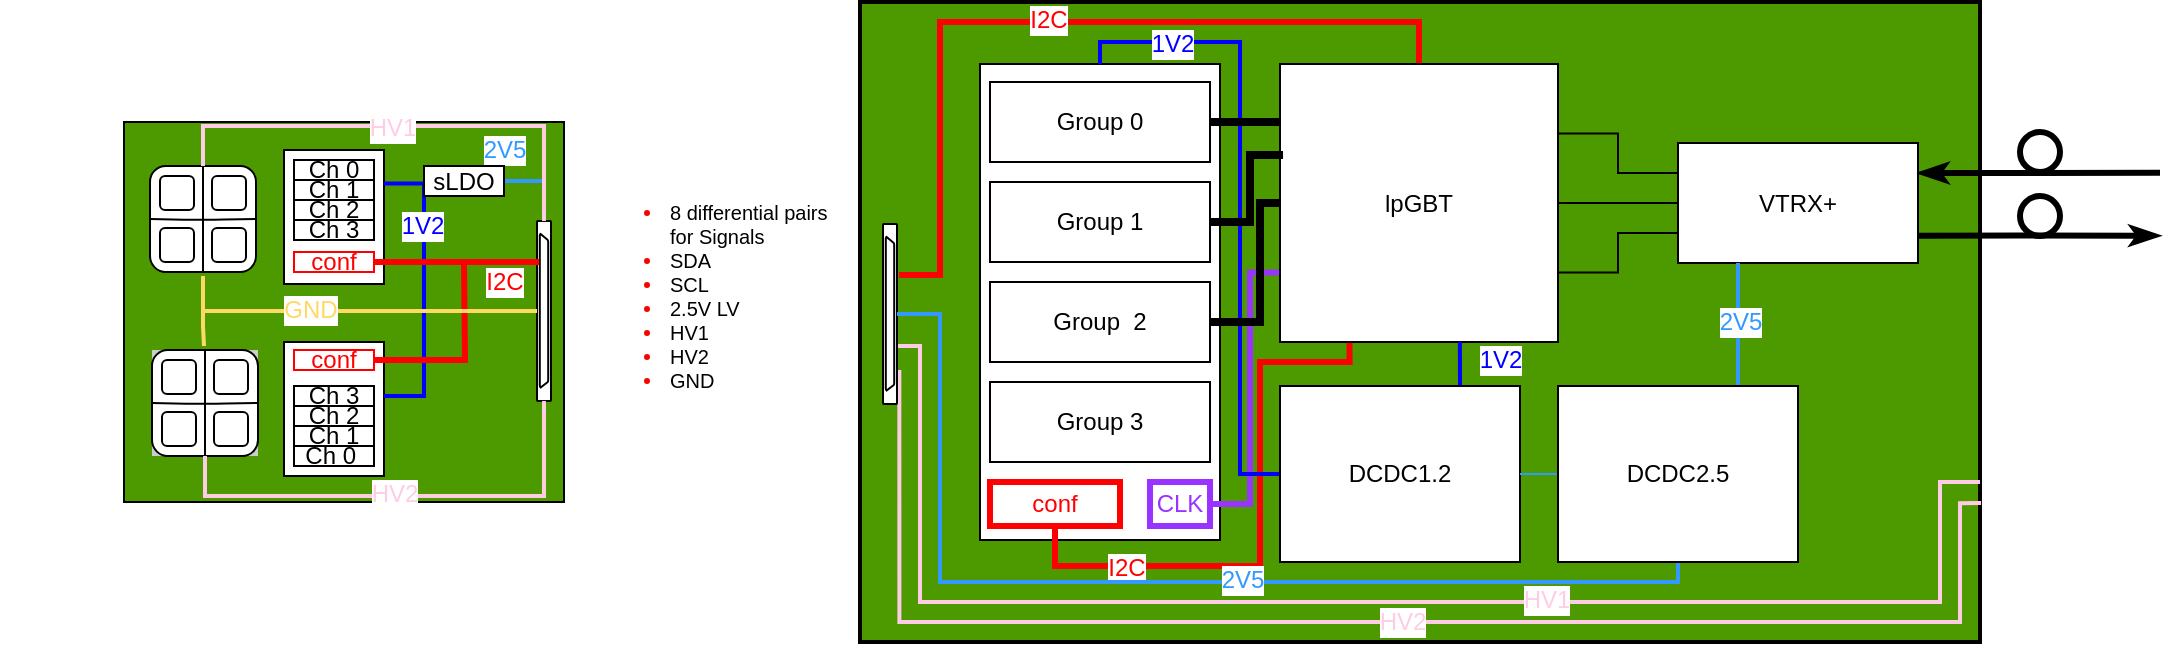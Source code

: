 <mxfile version="12.2.0" type="github" pages="1">
  <diagram id="Frn9aJNmmwSkINzCRHeM" name="Page-1">
    <mxGraphModel dx="926" dy="873" grid="1" gridSize="10" guides="1" tooltips="1" connect="1" arrows="1" fold="1" page="1" pageScale="1" pageWidth="1169" pageHeight="827" math="0" shadow="0">
      <root>
        <mxCell id="0"/>
        <mxCell id="1" parent="0"/>
        <mxCell id="MB5PJWDBHCLlXFMCpelG-78" value="" style="rounded=0;whiteSpace=wrap;html=1;strokeColor=#000000;fontColor=#FF0000;fillColor=#4D9900;strokeWidth=2;" vertex="1" parent="1">
          <mxGeometry x="510" y="70" width="560" height="320" as="geometry"/>
        </mxCell>
        <mxCell id="MB5PJWDBHCLlXFMCpelG-130" style="edgeStyle=orthogonalEdgeStyle;rounded=0;orthogonalLoop=1;jettySize=auto;html=1;exitX=1.001;exitY=0.783;exitDx=0;exitDy=0;entryX=0.189;entryY=1.167;entryDx=0;entryDy=0;entryPerimeter=0;endArrow=none;endFill=0;strokeColor=#FFCCE6;strokeWidth=2;fontColor=#FF0000;exitPerimeter=0;" edge="1" parent="1" source="MB5PJWDBHCLlXFMCpelG-78" target="MB5PJWDBHCLlXFMCpelG-80">
          <mxGeometry relative="1" as="geometry">
            <Array as="points">
              <mxPoint x="1060" y="321"/>
              <mxPoint x="1060" y="380"/>
              <mxPoint x="530" y="380"/>
            </Array>
          </mxGeometry>
        </mxCell>
        <mxCell id="MB5PJWDBHCLlXFMCpelG-144" value="&lt;font color=&quot;#ffcce6&quot;&gt;HV2&lt;/font&gt;" style="text;html=1;resizable=0;points=[];align=center;verticalAlign=middle;labelBackgroundColor=#ffffff;fontColor=#FF0000;" vertex="1" connectable="0" parent="MB5PJWDBHCLlXFMCpelG-130">
          <mxGeometry x="-0.038" relative="1" as="geometry">
            <mxPoint as="offset"/>
          </mxGeometry>
        </mxCell>
        <mxCell id="MB5PJWDBHCLlXFMCpelG-129" style="edgeStyle=orthogonalEdgeStyle;rounded=0;orthogonalLoop=1;jettySize=auto;html=1;exitX=1;exitY=0.75;exitDx=0;exitDy=0;entryX=0.322;entryY=0.976;entryDx=0;entryDy=0;entryPerimeter=0;endArrow=none;endFill=0;strokeColor=#FFCCE6;strokeWidth=2;fontColor=#FF0000;" edge="1" parent="1" source="MB5PJWDBHCLlXFMCpelG-78" target="MB5PJWDBHCLlXFMCpelG-80">
          <mxGeometry relative="1" as="geometry">
            <Array as="points">
              <mxPoint x="1050" y="310"/>
              <mxPoint x="1050" y="370"/>
              <mxPoint x="540" y="370"/>
              <mxPoint x="540" y="242"/>
            </Array>
          </mxGeometry>
        </mxCell>
        <mxCell id="MB5PJWDBHCLlXFMCpelG-143" value="&lt;font color=&quot;#ffcce6&quot;&gt;HV1&lt;/font&gt;" style="text;html=1;resizable=0;points=[];align=center;verticalAlign=middle;labelBackgroundColor=#ffffff;fontColor=#FF0000;" vertex="1" connectable="0" parent="MB5PJWDBHCLlXFMCpelG-129">
          <mxGeometry x="-0.24" y="-1" relative="1" as="geometry">
            <mxPoint as="offset"/>
          </mxGeometry>
        </mxCell>
        <mxCell id="MB5PJWDBHCLlXFMCpelG-80" value="" style="pointerEvents=1;verticalLabelPosition=bottom;shadow=0;dashed=0;align=center;fillColor=#ffffff;html=1;verticalAlign=top;strokeWidth=1;shape=mxgraph.electrical.miscellaneous.large_d_connector;rotation=-90;" vertex="1" parent="1">
          <mxGeometry x="480" y="222.5" width="90" height="7" as="geometry"/>
        </mxCell>
        <mxCell id="MB5PJWDBHCLlXFMCpelG-81" value="" style="group;fillColor=#ffffff;" vertex="1" connectable="0" parent="1">
          <mxGeometry x="80" y="130" width="255" height="192" as="geometry"/>
        </mxCell>
        <mxCell id="MB5PJWDBHCLlXFMCpelG-1" value="" style="rounded=0;whiteSpace=wrap;html=1;fillColor=#4D9900;" vertex="1" parent="MB5PJWDBHCLlXFMCpelG-81">
          <mxGeometry x="62" width="220" height="190" as="geometry"/>
        </mxCell>
        <mxCell id="MB5PJWDBHCLlXFMCpelG-17" value="" style="group" vertex="1" connectable="0" parent="MB5PJWDBHCLlXFMCpelG-81">
          <mxGeometry x="75" y="22" width="53" height="53" as="geometry"/>
        </mxCell>
        <mxCell id="MB5PJWDBHCLlXFMCpelG-16" value="" style="group" vertex="1" connectable="0" parent="MB5PJWDBHCLlXFMCpelG-17">
          <mxGeometry width="53" height="53" as="geometry"/>
        </mxCell>
        <mxCell id="MB5PJWDBHCLlXFMCpelG-15" value="" style="group" vertex="1" connectable="0" parent="MB5PJWDBHCLlXFMCpelG-16">
          <mxGeometry width="53" height="53" as="geometry"/>
        </mxCell>
        <mxCell id="MB5PJWDBHCLlXFMCpelG-12" value="" style="rounded=1;whiteSpace=wrap;html=1;" vertex="1" parent="MB5PJWDBHCLlXFMCpelG-15">
          <mxGeometry width="53" height="53" as="geometry"/>
        </mxCell>
        <mxCell id="MB5PJWDBHCLlXFMCpelG-2" value="" style="rounded=1;whiteSpace=wrap;html=1;rotation=90;" vertex="1" parent="MB5PJWDBHCLlXFMCpelG-15">
          <mxGeometry x="5" y="5" width="17" height="17" as="geometry"/>
        </mxCell>
        <mxCell id="MB5PJWDBHCLlXFMCpelG-3" value="" style="rounded=1;whiteSpace=wrap;html=1;rotation=90;direction=south;" vertex="1" parent="MB5PJWDBHCLlXFMCpelG-15">
          <mxGeometry x="5" y="31" width="17" height="17" as="geometry"/>
        </mxCell>
        <mxCell id="MB5PJWDBHCLlXFMCpelG-4" value="" style="rounded=1;whiteSpace=wrap;html=1;rotation=90;" vertex="1" parent="MB5PJWDBHCLlXFMCpelG-15">
          <mxGeometry x="31" y="5" width="17" height="17" as="geometry"/>
        </mxCell>
        <mxCell id="MB5PJWDBHCLlXFMCpelG-5" value="" style="rounded=1;whiteSpace=wrap;html=1;rotation=90;" vertex="1" parent="MB5PJWDBHCLlXFMCpelG-15">
          <mxGeometry x="31" y="31" width="17" height="17" as="geometry"/>
        </mxCell>
        <mxCell id="MB5PJWDBHCLlXFMCpelG-13" value="" style="endArrow=none;html=1;exitX=0.5;exitY=1;exitDx=0;exitDy=0;" edge="1" parent="MB5PJWDBHCLlXFMCpelG-15" source="MB5PJWDBHCLlXFMCpelG-12">
          <mxGeometry width="50" height="50" relative="1" as="geometry">
            <mxPoint x="-23.5" y="50" as="sourcePoint"/>
            <mxPoint x="26.5" as="targetPoint"/>
          </mxGeometry>
        </mxCell>
        <mxCell id="MB5PJWDBHCLlXFMCpelG-14" value="" style="endArrow=none;html=1;entryX=1;entryY=0.5;entryDx=0;entryDy=0;exitX=0;exitY=0.5;exitDx=0;exitDy=0;" edge="1" parent="MB5PJWDBHCLlXFMCpelG-15" source="MB5PJWDBHCLlXFMCpelG-12" target="MB5PJWDBHCLlXFMCpelG-12">
          <mxGeometry width="50" height="50" relative="1" as="geometry">
            <mxPoint x="-55" y="123" as="sourcePoint"/>
            <mxPoint x="-5" y="73" as="targetPoint"/>
            <Array as="points">
              <mxPoint x="27" y="27"/>
            </Array>
          </mxGeometry>
        </mxCell>
        <mxCell id="MB5PJWDBHCLlXFMCpelG-18" value="" style="group;fillColor=#CCCCCC;" vertex="1" connectable="0" parent="MB5PJWDBHCLlXFMCpelG-81">
          <mxGeometry x="76" y="114" width="53" height="53" as="geometry"/>
        </mxCell>
        <mxCell id="MB5PJWDBHCLlXFMCpelG-19" value="" style="group" vertex="1" connectable="0" parent="MB5PJWDBHCLlXFMCpelG-18">
          <mxGeometry width="53" height="53" as="geometry"/>
        </mxCell>
        <mxCell id="MB5PJWDBHCLlXFMCpelG-20" value="" style="group" vertex="1" connectable="0" parent="MB5PJWDBHCLlXFMCpelG-19">
          <mxGeometry width="53" height="53" as="geometry"/>
        </mxCell>
        <mxCell id="MB5PJWDBHCLlXFMCpelG-21" value="" style="rounded=1;whiteSpace=wrap;html=1;" vertex="1" parent="MB5PJWDBHCLlXFMCpelG-20">
          <mxGeometry width="53" height="53" as="geometry"/>
        </mxCell>
        <mxCell id="MB5PJWDBHCLlXFMCpelG-22" value="" style="rounded=1;whiteSpace=wrap;html=1;rotation=90;" vertex="1" parent="MB5PJWDBHCLlXFMCpelG-20">
          <mxGeometry x="5" y="5" width="17" height="17" as="geometry"/>
        </mxCell>
        <mxCell id="MB5PJWDBHCLlXFMCpelG-23" value="" style="rounded=1;whiteSpace=wrap;html=1;rotation=90;direction=south;" vertex="1" parent="MB5PJWDBHCLlXFMCpelG-20">
          <mxGeometry x="5" y="31" width="17" height="17" as="geometry"/>
        </mxCell>
        <mxCell id="MB5PJWDBHCLlXFMCpelG-24" value="" style="rounded=1;whiteSpace=wrap;html=1;rotation=90;" vertex="1" parent="MB5PJWDBHCLlXFMCpelG-20">
          <mxGeometry x="31" y="5" width="17" height="17" as="geometry"/>
        </mxCell>
        <mxCell id="MB5PJWDBHCLlXFMCpelG-25" value="" style="rounded=1;whiteSpace=wrap;html=1;rotation=90;" vertex="1" parent="MB5PJWDBHCLlXFMCpelG-20">
          <mxGeometry x="31" y="31" width="17" height="17" as="geometry"/>
        </mxCell>
        <mxCell id="MB5PJWDBHCLlXFMCpelG-26" value="" style="endArrow=none;html=1;exitX=0.5;exitY=1;exitDx=0;exitDy=0;" edge="1" parent="MB5PJWDBHCLlXFMCpelG-20" source="MB5PJWDBHCLlXFMCpelG-21">
          <mxGeometry width="50" height="50" relative="1" as="geometry">
            <mxPoint x="-23.5" y="50" as="sourcePoint"/>
            <mxPoint x="26.5" as="targetPoint"/>
          </mxGeometry>
        </mxCell>
        <mxCell id="MB5PJWDBHCLlXFMCpelG-27" value="" style="endArrow=none;html=1;entryX=1;entryY=0.5;entryDx=0;entryDy=0;exitX=0;exitY=0.5;exitDx=0;exitDy=0;" edge="1" parent="MB5PJWDBHCLlXFMCpelG-20" source="MB5PJWDBHCLlXFMCpelG-21" target="MB5PJWDBHCLlXFMCpelG-21">
          <mxGeometry width="50" height="50" relative="1" as="geometry">
            <mxPoint x="-55" y="123" as="sourcePoint"/>
            <mxPoint x="-5" y="73" as="targetPoint"/>
            <Array as="points">
              <mxPoint x="27" y="27"/>
            </Array>
          </mxGeometry>
        </mxCell>
        <mxCell id="MB5PJWDBHCLlXFMCpelG-29" value="" style="rounded=0;whiteSpace=wrap;html=1;" vertex="1" parent="MB5PJWDBHCLlXFMCpelG-81">
          <mxGeometry x="142" y="14" width="50" height="67" as="geometry"/>
        </mxCell>
        <mxCell id="MB5PJWDBHCLlXFMCpelG-30" value="" style="rounded=0;whiteSpace=wrap;html=1;" vertex="1" parent="MB5PJWDBHCLlXFMCpelG-81">
          <mxGeometry x="142" y="110" width="50" height="67" as="geometry"/>
        </mxCell>
        <mxCell id="MB5PJWDBHCLlXFMCpelG-114" style="edgeStyle=orthogonalEdgeStyle;rounded=0;orthogonalLoop=1;jettySize=auto;html=1;exitX=1;exitY=0.5;exitDx=0;exitDy=0;entryX=1;entryY=0.5;entryDx=0;entryDy=0;entryPerimeter=0;endArrow=none;endFill=0;strokeColor=#3399FF;strokeWidth=2;fontColor=#FF0000;" edge="1" parent="MB5PJWDBHCLlXFMCpelG-81" source="MB5PJWDBHCLlXFMCpelG-31" target="MB5PJWDBHCLlXFMCpelG-33">
          <mxGeometry relative="1" as="geometry"/>
        </mxCell>
        <mxCell id="MB5PJWDBHCLlXFMCpelG-136" value="&lt;font color=&quot;#3399ff&quot;&gt;2V5&lt;/font&gt;" style="text;html=1;resizable=0;points=[];align=center;verticalAlign=middle;labelBackgroundColor=#ffffff;fontColor=#FF0000;" vertex="1" connectable="0" parent="MB5PJWDBHCLlXFMCpelG-114">
          <mxGeometry x="-0.533" y="-1" relative="1" as="geometry">
            <mxPoint x="-9.5" y="-16.5" as="offset"/>
          </mxGeometry>
        </mxCell>
        <mxCell id="MB5PJWDBHCLlXFMCpelG-115" style="edgeStyle=orthogonalEdgeStyle;rounded=0;orthogonalLoop=1;jettySize=auto;html=1;exitX=1;exitY=0.403;exitDx=0;exitDy=0;entryX=1;entryY=0.25;entryDx=0;entryDy=0;endArrow=none;endFill=0;strokeColor=#0000FF;strokeWidth=2;fontColor=#FF0000;exitPerimeter=0;" edge="1" parent="MB5PJWDBHCLlXFMCpelG-81" source="MB5PJWDBHCLlXFMCpelG-30" target="MB5PJWDBHCLlXFMCpelG-29">
          <mxGeometry relative="1" as="geometry"/>
        </mxCell>
        <mxCell id="MB5PJWDBHCLlXFMCpelG-135" value="&lt;font color=&quot;#0000ff&quot;&gt;1V2&lt;/font&gt;" style="text;html=1;resizable=0;points=[];align=center;verticalAlign=middle;labelBackgroundColor=#ffffff;fontColor=#FF0000;" vertex="1" connectable="0" parent="MB5PJWDBHCLlXFMCpelG-115">
          <mxGeometry x="0.436" y="1" relative="1" as="geometry">
            <mxPoint as="offset"/>
          </mxGeometry>
        </mxCell>
        <mxCell id="MB5PJWDBHCLlXFMCpelG-31" value="sLDO" style="rounded=0;whiteSpace=wrap;html=1;rotation=0;" vertex="1" parent="MB5PJWDBHCLlXFMCpelG-81">
          <mxGeometry x="212" y="22" width="40" height="15" as="geometry"/>
        </mxCell>
        <mxCell id="MB5PJWDBHCLlXFMCpelG-33" value="" style="pointerEvents=1;verticalLabelPosition=bottom;shadow=0;dashed=0;align=center;fillColor=#ffffff;html=1;verticalAlign=top;strokeWidth=1;shape=mxgraph.electrical.miscellaneous.large_d_connector;rotation=-90;" vertex="1" parent="MB5PJWDBHCLlXFMCpelG-81">
          <mxGeometry x="227" y="91" width="90" height="7" as="geometry"/>
        </mxCell>
        <mxCell id="MB5PJWDBHCLlXFMCpelG-38" value="" style="group" vertex="1" connectable="0" parent="MB5PJWDBHCLlXFMCpelG-81">
          <mxGeometry x="147" y="19" width="40" height="40" as="geometry"/>
        </mxCell>
        <mxCell id="MB5PJWDBHCLlXFMCpelG-34" value="Ch 0" style="rounded=0;whiteSpace=wrap;html=1;" vertex="1" parent="MB5PJWDBHCLlXFMCpelG-38">
          <mxGeometry width="40" height="10" as="geometry"/>
        </mxCell>
        <mxCell id="MB5PJWDBHCLlXFMCpelG-35" value="Ch 1" style="rounded=0;whiteSpace=wrap;html=1;" vertex="1" parent="MB5PJWDBHCLlXFMCpelG-38">
          <mxGeometry y="10" width="40" height="10" as="geometry"/>
        </mxCell>
        <mxCell id="MB5PJWDBHCLlXFMCpelG-36" value="Ch 2" style="rounded=0;whiteSpace=wrap;html=1;" vertex="1" parent="MB5PJWDBHCLlXFMCpelG-38">
          <mxGeometry y="20" width="40" height="10" as="geometry"/>
        </mxCell>
        <mxCell id="MB5PJWDBHCLlXFMCpelG-37" value="Ch 3" style="rounded=0;whiteSpace=wrap;html=1;" vertex="1" parent="MB5PJWDBHCLlXFMCpelG-38">
          <mxGeometry y="30" width="40" height="10" as="geometry"/>
        </mxCell>
        <mxCell id="MB5PJWDBHCLlXFMCpelG-39" value="" style="group" vertex="1" connectable="0" parent="MB5PJWDBHCLlXFMCpelG-81">
          <mxGeometry x="147" y="132" width="40" height="40" as="geometry"/>
        </mxCell>
        <mxCell id="MB5PJWDBHCLlXFMCpelG-40" value="Ch 3" style="rounded=0;whiteSpace=wrap;html=1;" vertex="1" parent="MB5PJWDBHCLlXFMCpelG-39">
          <mxGeometry width="40" height="10" as="geometry"/>
        </mxCell>
        <mxCell id="MB5PJWDBHCLlXFMCpelG-41" value="Ch 2" style="rounded=0;whiteSpace=wrap;html=1;" vertex="1" parent="MB5PJWDBHCLlXFMCpelG-39">
          <mxGeometry y="10" width="40" height="10" as="geometry"/>
        </mxCell>
        <mxCell id="MB5PJWDBHCLlXFMCpelG-42" value="Ch 1" style="rounded=0;whiteSpace=wrap;html=1;" vertex="1" parent="MB5PJWDBHCLlXFMCpelG-39">
          <mxGeometry y="20" width="40" height="10" as="geometry"/>
        </mxCell>
        <mxCell id="MB5PJWDBHCLlXFMCpelG-43" value="Ch 0&amp;nbsp;" style="rounded=0;whiteSpace=wrap;html=1;" vertex="1" parent="MB5PJWDBHCLlXFMCpelG-39">
          <mxGeometry y="30" width="40" height="10" as="geometry"/>
        </mxCell>
        <mxCell id="MB5PJWDBHCLlXFMCpelG-112" style="edgeStyle=orthogonalEdgeStyle;rounded=0;orthogonalLoop=1;jettySize=auto;html=1;exitX=1;exitY=0.5;exitDx=0;exitDy=0;entryX=0.772;entryY=0.143;entryDx=0;entryDy=0;entryPerimeter=0;endArrow=none;endFill=0;strokeColor=#FF0000;strokeWidth=3;fontColor=#FF0000;" edge="1" parent="MB5PJWDBHCLlXFMCpelG-81" source="MB5PJWDBHCLlXFMCpelG-52" target="MB5PJWDBHCLlXFMCpelG-33">
          <mxGeometry relative="1" as="geometry"/>
        </mxCell>
        <mxCell id="MB5PJWDBHCLlXFMCpelG-134" value="I2C" style="text;html=1;resizable=0;points=[];align=center;verticalAlign=middle;labelBackgroundColor=#ffffff;fontColor=#FF0000;" vertex="1" connectable="0" parent="MB5PJWDBHCLlXFMCpelG-112">
          <mxGeometry x="0.177" relative="1" as="geometry">
            <mxPoint x="16.5" y="10" as="offset"/>
          </mxGeometry>
        </mxCell>
        <mxCell id="MB5PJWDBHCLlXFMCpelG-52" value="conf" style="rounded=0;whiteSpace=wrap;html=1;fontColor=#FF0000;strokeColor=#FF0000;" vertex="1" parent="MB5PJWDBHCLlXFMCpelG-81">
          <mxGeometry x="147" y="65" width="40" height="10" as="geometry"/>
        </mxCell>
        <mxCell id="MB5PJWDBHCLlXFMCpelG-53" value="conf" style="rounded=0;whiteSpace=wrap;html=1;strokeColor=#FF0000;fontColor=#FF0000;" vertex="1" parent="MB5PJWDBHCLlXFMCpelG-81">
          <mxGeometry x="147" y="114" width="40" height="10" as="geometry"/>
        </mxCell>
        <mxCell id="MB5PJWDBHCLlXFMCpelG-116" style="edgeStyle=orthogonalEdgeStyle;rounded=0;orthogonalLoop=1;jettySize=auto;html=1;exitX=0.5;exitY=1;exitDx=0;exitDy=0;entryX=0;entryY=0.5;entryDx=0;entryDy=0;entryPerimeter=0;endArrow=none;endFill=0;strokeColor=#FFCCE6;strokeWidth=2;fontColor=#FF0000;" edge="1" parent="MB5PJWDBHCLlXFMCpelG-81" source="MB5PJWDBHCLlXFMCpelG-21" target="MB5PJWDBHCLlXFMCpelG-33">
          <mxGeometry relative="1" as="geometry"/>
        </mxCell>
        <mxCell id="MB5PJWDBHCLlXFMCpelG-132" value="&lt;font color=&quot;#ffcce6&quot;&gt;HV2&lt;/font&gt;" style="text;html=1;resizable=0;points=[];align=center;verticalAlign=middle;labelBackgroundColor=#ffffff;fontColor=#FF0000;" vertex="1" connectable="0" parent="MB5PJWDBHCLlXFMCpelG-116">
          <mxGeometry x="-0.036" y="1" relative="1" as="geometry">
            <mxPoint as="offset"/>
          </mxGeometry>
        </mxCell>
        <mxCell id="MB5PJWDBHCLlXFMCpelG-117" style="edgeStyle=orthogonalEdgeStyle;rounded=0;orthogonalLoop=1;jettySize=auto;html=1;exitX=0.5;exitY=0;exitDx=0;exitDy=0;entryX=1;entryY=0.5;entryDx=0;entryDy=0;entryPerimeter=0;endArrow=none;endFill=0;strokeColor=#FFCCE6;strokeWidth=2;fontColor=#FF0000;" edge="1" parent="MB5PJWDBHCLlXFMCpelG-81" source="MB5PJWDBHCLlXFMCpelG-12" target="MB5PJWDBHCLlXFMCpelG-33">
          <mxGeometry relative="1" as="geometry"/>
        </mxCell>
        <mxCell id="MB5PJWDBHCLlXFMCpelG-133" value="&lt;font color=&quot;#ffcce6&quot;&gt;HV1&lt;/font&gt;" style="text;html=1;resizable=0;points=[];align=center;verticalAlign=middle;labelBackgroundColor=#ffffff;fontColor=#FF0000;" vertex="1" connectable="0" parent="MB5PJWDBHCLlXFMCpelG-117">
          <mxGeometry x="-0.042" y="-1" relative="1" as="geometry">
            <mxPoint as="offset"/>
          </mxGeometry>
        </mxCell>
        <mxCell id="MB5PJWDBHCLlXFMCpelG-89" value="" style="group" vertex="1" connectable="0" parent="1">
          <mxGeometry x="570" y="101" width="120" height="238" as="geometry"/>
        </mxCell>
        <mxCell id="MB5PJWDBHCLlXFMCpelG-79" value="" style="rounded=0;whiteSpace=wrap;html=1;strokeColor=#000000;fontColor=#FF0000;align=left;" vertex="1" parent="MB5PJWDBHCLlXFMCpelG-89">
          <mxGeometry width="120" height="238" as="geometry"/>
        </mxCell>
        <mxCell id="MB5PJWDBHCLlXFMCpelG-83" value="&lt;font color=&quot;#000000&quot;&gt;Group 0&lt;/font&gt;" style="rounded=0;whiteSpace=wrap;html=1;strokeColor=#000000;fontColor=#FF0000;" vertex="1" parent="MB5PJWDBHCLlXFMCpelG-89">
          <mxGeometry x="5" y="9" width="110" height="40" as="geometry"/>
        </mxCell>
        <mxCell id="MB5PJWDBHCLlXFMCpelG-84" value="&lt;font color=&quot;#000000&quot;&gt;Group 1&lt;/font&gt;" style="rounded=0;whiteSpace=wrap;html=1;strokeColor=#000000;fontColor=#FF0000;" vertex="1" parent="MB5PJWDBHCLlXFMCpelG-89">
          <mxGeometry x="5" y="59" width="110" height="40" as="geometry"/>
        </mxCell>
        <mxCell id="MB5PJWDBHCLlXFMCpelG-85" value="&lt;font color=&quot;#000000&quot;&gt;Group &amp;nbsp;2&lt;/font&gt;" style="rounded=0;whiteSpace=wrap;html=1;strokeColor=#000000;fontColor=#FF0000;" vertex="1" parent="MB5PJWDBHCLlXFMCpelG-89">
          <mxGeometry x="5" y="109" width="110" height="40" as="geometry"/>
        </mxCell>
        <mxCell id="MB5PJWDBHCLlXFMCpelG-86" value="&lt;font color=&quot;#000000&quot;&gt;Group 3&lt;/font&gt;" style="rounded=0;whiteSpace=wrap;html=1;strokeColor=#000000;fontColor=#FF0000;" vertex="1" parent="MB5PJWDBHCLlXFMCpelG-89">
          <mxGeometry x="5" y="159" width="110" height="40" as="geometry"/>
        </mxCell>
        <mxCell id="MB5PJWDBHCLlXFMCpelG-87" value="conf" style="rounded=0;whiteSpace=wrap;html=1;strokeColor=#FF0000;fontColor=#FF0000;strokeWidth=3;" vertex="1" parent="MB5PJWDBHCLlXFMCpelG-89">
          <mxGeometry x="5" y="209" width="65" height="22" as="geometry"/>
        </mxCell>
        <mxCell id="MB5PJWDBHCLlXFMCpelG-88" value="&lt;font color=&quot;#9933ff&quot;&gt;CLK&lt;/font&gt;" style="rounded=0;whiteSpace=wrap;html=1;strokeColor=#9933FF;fontColor=#FF0000;strokeWidth=3;" vertex="1" parent="MB5PJWDBHCLlXFMCpelG-89">
          <mxGeometry x="85" y="209" width="30" height="22" as="geometry"/>
        </mxCell>
        <mxCell id="MB5PJWDBHCLlXFMCpelG-101" style="edgeStyle=orthogonalEdgeStyle;rounded=0;orthogonalLoop=1;jettySize=auto;html=1;exitX=0;exitY=0.75;exitDx=0;exitDy=0;entryX=1;entryY=0.5;entryDx=0;entryDy=0;endArrow=none;endFill=0;strokeColor=#9933FF;fontColor=#FF0000;strokeWidth=3;" edge="1" parent="1" source="MB5PJWDBHCLlXFMCpelG-90" target="MB5PJWDBHCLlXFMCpelG-88">
          <mxGeometry relative="1" as="geometry">
            <Array as="points">
              <mxPoint x="705" y="205"/>
              <mxPoint x="705" y="321"/>
            </Array>
          </mxGeometry>
        </mxCell>
        <mxCell id="MB5PJWDBHCLlXFMCpelG-102" style="edgeStyle=orthogonalEdgeStyle;rounded=0;orthogonalLoop=1;jettySize=auto;html=1;exitX=0.25;exitY=1;exitDx=0;exitDy=0;entryX=0.5;entryY=1;entryDx=0;entryDy=0;endArrow=none;endFill=0;strokeColor=#FF0000;fontColor=#FF0000;strokeWidth=3;" edge="1" parent="1" source="MB5PJWDBHCLlXFMCpelG-90" target="MB5PJWDBHCLlXFMCpelG-87">
          <mxGeometry relative="1" as="geometry">
            <Array as="points">
              <mxPoint x="755" y="250"/>
              <mxPoint x="710" y="250"/>
              <mxPoint x="710" y="352"/>
              <mxPoint x="608" y="352"/>
            </Array>
          </mxGeometry>
        </mxCell>
        <mxCell id="MB5PJWDBHCLlXFMCpelG-139" value="I2C" style="text;html=1;resizable=0;points=[];align=center;verticalAlign=middle;labelBackgroundColor=#ffffff;fontColor=#FF0000;" vertex="1" connectable="0" parent="MB5PJWDBHCLlXFMCpelG-102">
          <mxGeometry x="0.604" y="1" relative="1" as="geometry">
            <mxPoint as="offset"/>
          </mxGeometry>
        </mxCell>
        <mxCell id="MB5PJWDBHCLlXFMCpelG-103" style="edgeStyle=orthogonalEdgeStyle;rounded=0;orthogonalLoop=1;jettySize=auto;html=1;exitX=0.5;exitY=0;exitDx=0;exitDy=0;entryX=0.717;entryY=1.143;entryDx=0;entryDy=0;entryPerimeter=0;endArrow=none;endFill=0;strokeColor=#FF0000;fontColor=#FF0000;strokeWidth=3;" edge="1" parent="1" source="MB5PJWDBHCLlXFMCpelG-90" target="MB5PJWDBHCLlXFMCpelG-80">
          <mxGeometry relative="1" as="geometry">
            <Array as="points">
              <mxPoint x="790" y="80"/>
              <mxPoint x="550" y="80"/>
              <mxPoint x="550" y="207"/>
            </Array>
          </mxGeometry>
        </mxCell>
        <mxCell id="MB5PJWDBHCLlXFMCpelG-140" value="I2C" style="text;html=1;resizable=0;points=[];align=center;verticalAlign=middle;labelBackgroundColor=#ffffff;fontColor=#FF0000;" vertex="1" connectable="0" parent="MB5PJWDBHCLlXFMCpelG-103">
          <mxGeometry x="0.016" y="-1" relative="1" as="geometry">
            <mxPoint as="offset"/>
          </mxGeometry>
        </mxCell>
        <mxCell id="MB5PJWDBHCLlXFMCpelG-90" value="&lt;font color=&quot;#000000&quot;&gt;lpGBT&lt;/font&gt;" style="whiteSpace=wrap;html=1;aspect=fixed;strokeColor=#000000;fontColor=#FF0000;" vertex="1" parent="1">
          <mxGeometry x="720" y="101" width="139" height="139" as="geometry"/>
        </mxCell>
        <mxCell id="MB5PJWDBHCLlXFMCpelG-105" style="edgeStyle=orthogonalEdgeStyle;rounded=0;orthogonalLoop=1;jettySize=auto;html=1;exitX=0;exitY=0.25;exitDx=0;exitDy=0;entryX=1;entryY=0.25;entryDx=0;entryDy=0;endArrow=none;endFill=0;strokeColor=#000000;fontColor=#FF0000;" edge="1" parent="1" source="MB5PJWDBHCLlXFMCpelG-91" target="MB5PJWDBHCLlXFMCpelG-90">
          <mxGeometry relative="1" as="geometry"/>
        </mxCell>
        <mxCell id="MB5PJWDBHCLlXFMCpelG-106" style="edgeStyle=orthogonalEdgeStyle;rounded=0;orthogonalLoop=1;jettySize=auto;html=1;exitX=0;exitY=0.5;exitDx=0;exitDy=0;entryX=1;entryY=0.5;entryDx=0;entryDy=0;endArrow=none;endFill=0;strokeColor=#000000;fontColor=#FF0000;" edge="1" parent="1" source="MB5PJWDBHCLlXFMCpelG-91" target="MB5PJWDBHCLlXFMCpelG-90">
          <mxGeometry relative="1" as="geometry"/>
        </mxCell>
        <mxCell id="MB5PJWDBHCLlXFMCpelG-107" style="edgeStyle=orthogonalEdgeStyle;rounded=0;orthogonalLoop=1;jettySize=auto;html=1;exitX=0;exitY=0.75;exitDx=0;exitDy=0;entryX=1;entryY=0.75;entryDx=0;entryDy=0;endArrow=none;endFill=0;strokeColor=#000000;fontColor=#FF0000;" edge="1" parent="1" source="MB5PJWDBHCLlXFMCpelG-91" target="MB5PJWDBHCLlXFMCpelG-90">
          <mxGeometry relative="1" as="geometry"/>
        </mxCell>
        <mxCell id="MB5PJWDBHCLlXFMCpelG-145" style="edgeStyle=orthogonalEdgeStyle;rounded=0;orthogonalLoop=1;jettySize=auto;html=1;exitX=1;exitY=0.25;exitDx=0;exitDy=0;endArrow=none;endFill=0;strokeColor=#000000;strokeWidth=3;fontColor=#FF0000;startArrow=classicThin;startFill=1;" edge="1" parent="1" source="MB5PJWDBHCLlXFMCpelG-91">
          <mxGeometry relative="1" as="geometry">
            <mxPoint x="1160" y="155.333" as="targetPoint"/>
          </mxGeometry>
        </mxCell>
        <mxCell id="MB5PJWDBHCLlXFMCpelG-91" value="&lt;font color=&quot;#000000&quot;&gt;VTRX+&lt;/font&gt;" style="rounded=0;whiteSpace=wrap;html=1;strokeColor=#000000;fontColor=#FF0000;" vertex="1" parent="1">
          <mxGeometry x="919" y="140.5" width="120" height="60" as="geometry"/>
        </mxCell>
        <mxCell id="MB5PJWDBHCLlXFMCpelG-96" style="edgeStyle=orthogonalEdgeStyle;rounded=0;orthogonalLoop=1;jettySize=auto;html=1;exitX=0.75;exitY=0;exitDx=0;exitDy=0;entryX=0.647;entryY=1;entryDx=0;entryDy=0;entryPerimeter=0;endArrow=none;endFill=0;strokeColor=#0000FF;fontColor=#FF0000;strokeWidth=2;" edge="1" parent="1" source="MB5PJWDBHCLlXFMCpelG-92" target="MB5PJWDBHCLlXFMCpelG-90">
          <mxGeometry relative="1" as="geometry"/>
        </mxCell>
        <mxCell id="MB5PJWDBHCLlXFMCpelG-142" value="&lt;font color=&quot;#0000ff&quot;&gt;1V2&lt;/font&gt;" style="text;html=1;resizable=0;points=[];align=center;verticalAlign=middle;labelBackgroundColor=#ffffff;fontColor=#FF0000;" vertex="1" connectable="0" parent="MB5PJWDBHCLlXFMCpelG-96">
          <mxGeometry x="0.33" y="-1" relative="1" as="geometry">
            <mxPoint x="19" y="1.5" as="offset"/>
          </mxGeometry>
        </mxCell>
        <mxCell id="MB5PJWDBHCLlXFMCpelG-99" style="edgeStyle=orthogonalEdgeStyle;rounded=0;orthogonalLoop=1;jettySize=auto;html=1;exitX=0;exitY=0.5;exitDx=0;exitDy=0;entryX=0.5;entryY=0;entryDx=0;entryDy=0;endArrow=none;endFill=0;strokeColor=#0000FF;fontColor=#FF0000;strokeWidth=2;" edge="1" parent="1" source="MB5PJWDBHCLlXFMCpelG-92" target="MB5PJWDBHCLlXFMCpelG-79">
          <mxGeometry relative="1" as="geometry">
            <Array as="points">
              <mxPoint x="700" y="306"/>
              <mxPoint x="700" y="90"/>
              <mxPoint x="630" y="90"/>
            </Array>
          </mxGeometry>
        </mxCell>
        <mxCell id="MB5PJWDBHCLlXFMCpelG-138" value="&lt;font color=&quot;#0000ff&quot;&gt;1V2&lt;/font&gt;" style="text;html=1;resizable=0;points=[];align=center;verticalAlign=middle;labelBackgroundColor=#ffffff;fontColor=#FF0000;" vertex="1" connectable="0" parent="MB5PJWDBHCLlXFMCpelG-99">
          <mxGeometry x="0.702" y="1" relative="1" as="geometry">
            <mxPoint as="offset"/>
          </mxGeometry>
        </mxCell>
        <mxCell id="MB5PJWDBHCLlXFMCpelG-92" value="&lt;font color=&quot;#000000&quot;&gt;DCDC1.2&lt;/font&gt;" style="rounded=0;whiteSpace=wrap;html=1;strokeColor=#000000;fontColor=#FF0000;" vertex="1" parent="1">
          <mxGeometry x="720" y="262" width="120" height="88" as="geometry"/>
        </mxCell>
        <mxCell id="MB5PJWDBHCLlXFMCpelG-97" style="edgeStyle=orthogonalEdgeStyle;rounded=0;orthogonalLoop=1;jettySize=auto;html=1;exitX=0;exitY=0.5;exitDx=0;exitDy=0;entryX=1;entryY=0.5;entryDx=0;entryDy=0;endArrow=none;endFill=0;strokeColor=#3399FF;fontColor=#FF0000;" edge="1" parent="1" source="MB5PJWDBHCLlXFMCpelG-93" target="MB5PJWDBHCLlXFMCpelG-92">
          <mxGeometry relative="1" as="geometry"/>
        </mxCell>
        <mxCell id="MB5PJWDBHCLlXFMCpelG-98" style="edgeStyle=orthogonalEdgeStyle;rounded=0;orthogonalLoop=1;jettySize=auto;html=1;exitX=0.75;exitY=0;exitDx=0;exitDy=0;entryX=0.25;entryY=1;entryDx=0;entryDy=0;endArrow=none;endFill=0;strokeColor=#3399FF;fontColor=#FF0000;strokeWidth=2;" edge="1" parent="1" source="MB5PJWDBHCLlXFMCpelG-93" target="MB5PJWDBHCLlXFMCpelG-91">
          <mxGeometry relative="1" as="geometry"/>
        </mxCell>
        <mxCell id="MB5PJWDBHCLlXFMCpelG-141" value="&lt;font color=&quot;#3399ff&quot;&gt;2V5&lt;/font&gt;" style="text;html=1;resizable=0;points=[];align=center;verticalAlign=middle;labelBackgroundColor=#ffffff;fontColor=#FF0000;" vertex="1" connectable="0" parent="MB5PJWDBHCLlXFMCpelG-98">
          <mxGeometry x="0.065" y="-1" relative="1" as="geometry">
            <mxPoint as="offset"/>
          </mxGeometry>
        </mxCell>
        <mxCell id="MB5PJWDBHCLlXFMCpelG-100" style="edgeStyle=orthogonalEdgeStyle;rounded=0;orthogonalLoop=1;jettySize=auto;html=1;exitX=0.5;exitY=1;exitDx=0;exitDy=0;entryX=0.5;entryY=1;entryDx=0;entryDy=0;entryPerimeter=0;endArrow=none;endFill=0;strokeColor=#3399FF;fontColor=#FF0000;strokeWidth=2;" edge="1" parent="1" source="MB5PJWDBHCLlXFMCpelG-93" target="MB5PJWDBHCLlXFMCpelG-80">
          <mxGeometry relative="1" as="geometry">
            <Array as="points">
              <mxPoint x="920" y="360"/>
              <mxPoint x="550" y="360"/>
              <mxPoint x="550" y="227"/>
            </Array>
          </mxGeometry>
        </mxCell>
        <mxCell id="MB5PJWDBHCLlXFMCpelG-137" value="&lt;font color=&quot;#3399ff&quot;&gt;&lt;span&gt;2V5&lt;/span&gt;&lt;/font&gt;" style="text;html=1;resizable=0;points=[];align=center;verticalAlign=middle;labelBackgroundColor=#ffffff;fontColor=#FF0000;" vertex="1" connectable="0" parent="MB5PJWDBHCLlXFMCpelG-100">
          <mxGeometry x="-0.141" y="-1" relative="1" as="geometry">
            <mxPoint as="offset"/>
          </mxGeometry>
        </mxCell>
        <mxCell id="MB5PJWDBHCLlXFMCpelG-93" value="&lt;font color=&quot;#000000&quot;&gt;DCDC2.5&lt;/font&gt;" style="rounded=0;whiteSpace=wrap;html=1;strokeColor=#000000;fontColor=#FF0000;" vertex="1" parent="1">
          <mxGeometry x="859" y="262" width="120" height="88" as="geometry"/>
        </mxCell>
        <mxCell id="MB5PJWDBHCLlXFMCpelG-77" value="&lt;div style=&quot;font-size: 10px&quot;&gt;&lt;ul&gt;&lt;li&gt;&lt;font color=&quot;#000000&quot; style=&quot;font-size: 10px&quot;&gt;8 differential pairs for Signals&lt;/font&gt;&lt;/li&gt;&lt;li&gt;&lt;font color=&quot;#000000&quot; style=&quot;font-size: 10px&quot;&gt;SDA&lt;/font&gt;&lt;/li&gt;&lt;li&gt;&lt;font color=&quot;#000000&quot; style=&quot;font-size: 10px&quot;&gt;SCL&lt;/font&gt;&lt;/li&gt;&lt;li&gt;&lt;font color=&quot;#000000&quot; style=&quot;font-size: 10px&quot;&gt;2.5V LV&lt;/font&gt;&lt;/li&gt;&lt;li&gt;&lt;font color=&quot;#000000&quot; style=&quot;font-size: 10px&quot;&gt;HV1&lt;/font&gt;&lt;/li&gt;&lt;li&gt;&lt;font color=&quot;#000000&quot; style=&quot;font-size: 10px&quot;&gt;HV2&lt;/font&gt;&lt;/li&gt;&lt;li&gt;&lt;font color=&quot;#000000&quot; style=&quot;font-size: 10px&quot;&gt;GND&lt;/font&gt;&lt;/li&gt;&lt;/ul&gt;&lt;/div&gt;" style="text;html=1;strokeColor=none;fillColor=none;spacing=5;spacingTop=-20;whiteSpace=wrap;overflow=hidden;rounded=0;fontColor=#FF0000;align=left;" vertex="1" parent="1">
          <mxGeometry x="370" y="169.5" width="130" height="120" as="geometry"/>
        </mxCell>
        <mxCell id="MB5PJWDBHCLlXFMCpelG-113" style="edgeStyle=orthogonalEdgeStyle;rounded=0;orthogonalLoop=1;jettySize=auto;html=1;exitX=1;exitY=0.5;exitDx=0;exitDy=0;endArrow=none;endFill=0;strokeColor=#FF0000;strokeWidth=3;fontColor=#FF0000;" edge="1" parent="1" source="MB5PJWDBHCLlXFMCpelG-53">
          <mxGeometry relative="1" as="geometry">
            <mxPoint x="312" y="200" as="targetPoint"/>
          </mxGeometry>
        </mxCell>
        <mxCell id="MB5PJWDBHCLlXFMCpelG-122" style="edgeStyle=orthogonalEdgeStyle;rounded=0;orthogonalLoop=1;jettySize=auto;html=1;exitX=0.5;exitY=1;exitDx=0;exitDy=0;endArrow=none;endFill=0;strokeColor=#FFD966;strokeWidth=2;fontColor=#FF0000;" edge="1" parent="1">
          <mxGeometry relative="1" as="geometry">
            <mxPoint x="182" y="242" as="targetPoint"/>
            <mxPoint x="181.5" y="207" as="sourcePoint"/>
            <Array as="points">
              <mxPoint x="182" y="232"/>
            </Array>
          </mxGeometry>
        </mxCell>
        <mxCell id="MB5PJWDBHCLlXFMCpelG-124" style="edgeStyle=orthogonalEdgeStyle;rounded=0;orthogonalLoop=1;jettySize=auto;html=1;exitX=0.5;exitY=0;exitDx=0;exitDy=0;exitPerimeter=0;endArrow=none;endFill=0;strokeColor=#FFD966;strokeWidth=2;fontColor=#FF0000;" edge="1" parent="1" source="MB5PJWDBHCLlXFMCpelG-33">
          <mxGeometry relative="1" as="geometry">
            <mxPoint x="182" y="224.5" as="targetPoint"/>
          </mxGeometry>
        </mxCell>
        <mxCell id="MB5PJWDBHCLlXFMCpelG-131" value="&lt;font color=&quot;#ffd966&quot;&gt;GND&lt;/font&gt;" style="text;html=1;resizable=0;points=[];align=center;verticalAlign=middle;labelBackgroundColor=#ffffff;fontColor=#FF0000;" vertex="1" connectable="0" parent="MB5PJWDBHCLlXFMCpelG-124">
          <mxGeometry x="0.363" y="-1" relative="1" as="geometry">
            <mxPoint as="offset"/>
          </mxGeometry>
        </mxCell>
        <mxCell id="MB5PJWDBHCLlXFMCpelG-125" style="edgeStyle=orthogonalEdgeStyle;rounded=0;orthogonalLoop=1;jettySize=auto;html=1;exitX=1;exitY=0.5;exitDx=0;exitDy=0;endArrow=none;endFill=0;strokeColor=#000000;strokeWidth=4;fontColor=#FF0000;" edge="1" parent="1" source="MB5PJWDBHCLlXFMCpelG-83">
          <mxGeometry relative="1" as="geometry">
            <mxPoint x="720" y="130" as="targetPoint"/>
          </mxGeometry>
        </mxCell>
        <mxCell id="MB5PJWDBHCLlXFMCpelG-126" style="edgeStyle=orthogonalEdgeStyle;rounded=0;orthogonalLoop=1;jettySize=auto;html=1;exitX=1;exitY=0.5;exitDx=0;exitDy=0;entryX=0.011;entryY=0.327;entryDx=0;entryDy=0;entryPerimeter=0;endArrow=none;endFill=0;strokeColor=#000000;strokeWidth=4;fontColor=#FF0000;" edge="1" parent="1" source="MB5PJWDBHCLlXFMCpelG-84" target="MB5PJWDBHCLlXFMCpelG-90">
          <mxGeometry relative="1" as="geometry"/>
        </mxCell>
        <mxCell id="MB5PJWDBHCLlXFMCpelG-127" style="edgeStyle=orthogonalEdgeStyle;rounded=0;orthogonalLoop=1;jettySize=auto;html=1;exitX=1;exitY=0.5;exitDx=0;exitDy=0;entryX=0;entryY=0.5;entryDx=0;entryDy=0;endArrow=none;endFill=0;strokeColor=#000000;strokeWidth=4;fontColor=#FF0000;" edge="1" parent="1" source="MB5PJWDBHCLlXFMCpelG-85" target="MB5PJWDBHCLlXFMCpelG-90">
          <mxGeometry relative="1" as="geometry">
            <Array as="points">
              <mxPoint x="710" y="230"/>
              <mxPoint x="710" y="171"/>
            </Array>
          </mxGeometry>
        </mxCell>
        <mxCell id="MB5PJWDBHCLlXFMCpelG-146" style="edgeStyle=orthogonalEdgeStyle;rounded=0;orthogonalLoop=1;jettySize=auto;html=1;exitX=1;exitY=0.25;exitDx=0;exitDy=0;endArrow=classicThin;endFill=1;strokeColor=#000000;strokeWidth=3;fontColor=#FF0000;" edge="1" parent="1">
          <mxGeometry relative="1" as="geometry">
            <mxPoint x="1160" y="186.833" as="targetPoint"/>
            <mxPoint x="1039" y="186.833" as="sourcePoint"/>
            <Array as="points">
              <mxPoint x="1090" y="186.5"/>
              <mxPoint x="1090" y="186.5"/>
            </Array>
          </mxGeometry>
        </mxCell>
        <mxCell id="MB5PJWDBHCLlXFMCpelG-147" value="" style="ellipse;whiteSpace=wrap;html=1;aspect=fixed;strokeColor=#000000;strokeWidth=3;fillColor=none;fontColor=#FF0000;" vertex="1" parent="1">
          <mxGeometry x="1090" y="135" width="20" height="20" as="geometry"/>
        </mxCell>
        <mxCell id="MB5PJWDBHCLlXFMCpelG-148" value="" style="ellipse;whiteSpace=wrap;html=1;aspect=fixed;strokeColor=#000000;strokeWidth=3;fillColor=none;fontColor=#FF0000;" vertex="1" parent="1">
          <mxGeometry x="1090" y="167" width="20" height="20" as="geometry"/>
        </mxCell>
      </root>
    </mxGraphModel>
  </diagram>
</mxfile>
